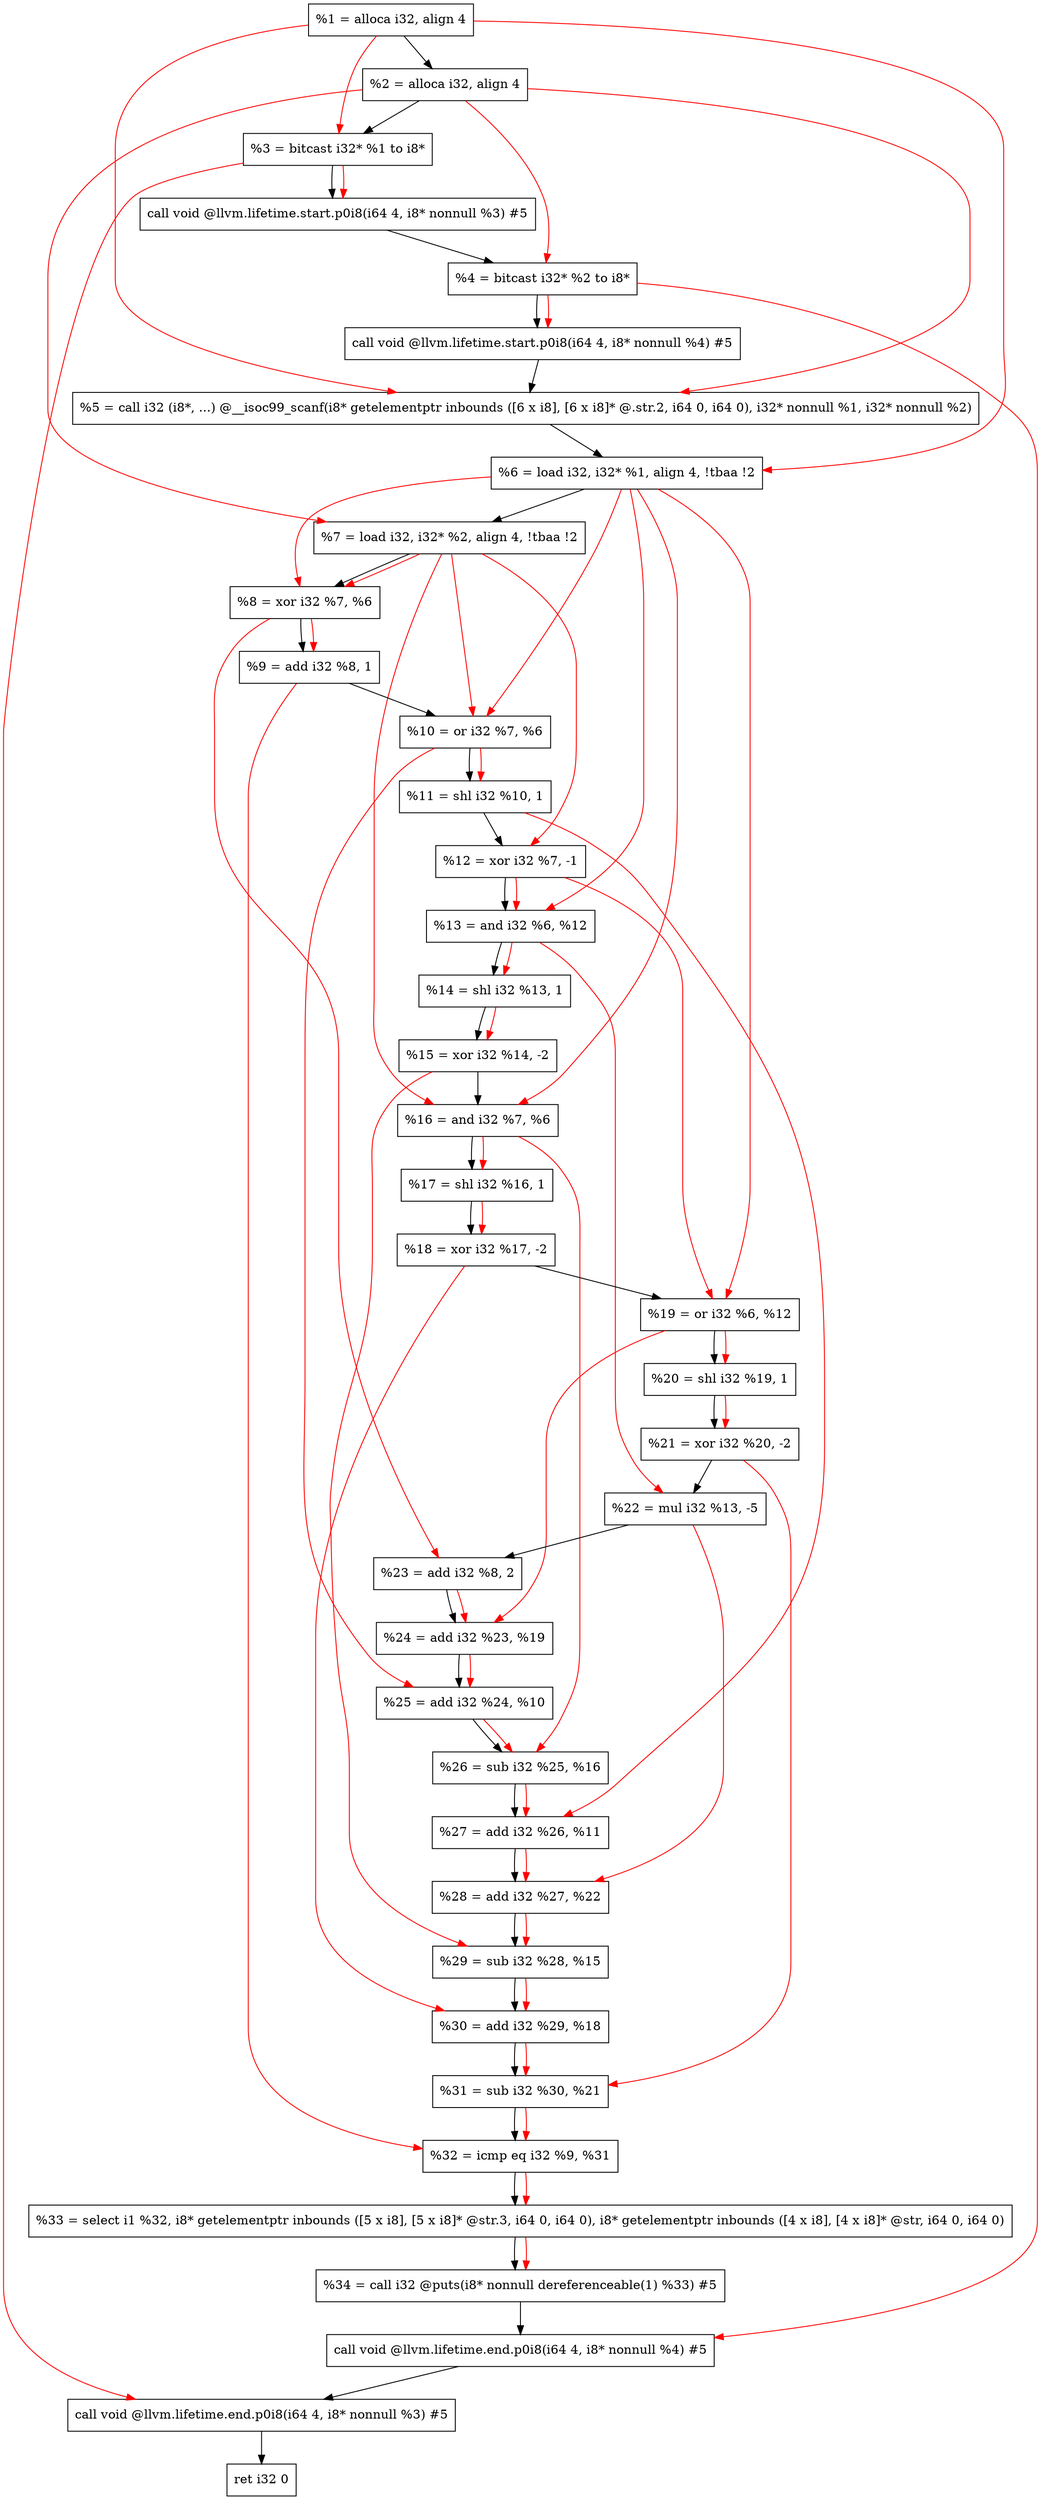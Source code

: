 digraph "DFG for'main' function" {
	Node0x1154dc8[shape=record, label="  %1 = alloca i32, align 4"];
	Node0x1154e48[shape=record, label="  %2 = alloca i32, align 4"];
	Node0x1154ed8[shape=record, label="  %3 = bitcast i32* %1 to i8*"];
	Node0x1155338[shape=record, label="  call void @llvm.lifetime.start.p0i8(i64 4, i8* nonnull %3) #5"];
	Node0x1155418[shape=record, label="  %4 = bitcast i32* %2 to i8*"];
	Node0x1155538[shape=record, label="  call void @llvm.lifetime.start.p0i8(i64 4, i8* nonnull %4) #5"];
	Node0x1155770[shape=record, label="  %5 = call i32 (i8*, ...) @__isoc99_scanf(i8* getelementptr inbounds ([6 x i8], [6 x i8]* @.str.2, i64 0, i64 0), i32* nonnull %1, i32* nonnull %2)"];
	Node0x1155828[shape=record, label="  %6 = load i32, i32* %1, align 4, !tbaa !2"];
	Node0x1156798[shape=record, label="  %7 = load i32, i32* %2, align 4, !tbaa !2"];
	Node0x1156e20[shape=record, label="  %8 = xor i32 %7, %6"];
	Node0x1156e90[shape=record, label="  %9 = add i32 %8, 1"];
	Node0x1156f00[shape=record, label="  %10 = or i32 %7, %6"];
	Node0x1156f70[shape=record, label="  %11 = shl i32 %10, 1"];
	Node0x1156fe0[shape=record, label="  %12 = xor i32 %7, -1"];
	Node0x1157050[shape=record, label="  %13 = and i32 %6, %12"];
	Node0x11570c0[shape=record, label="  %14 = shl i32 %13, 1"];
	Node0x1157130[shape=record, label="  %15 = xor i32 %14, -2"];
	Node0x11571a0[shape=record, label="  %16 = and i32 %7, %6"];
	Node0x1157210[shape=record, label="  %17 = shl i32 %16, 1"];
	Node0x1157280[shape=record, label="  %18 = xor i32 %17, -2"];
	Node0x11572f0[shape=record, label="  %19 = or i32 %6, %12"];
	Node0x1157360[shape=record, label="  %20 = shl i32 %19, 1"];
	Node0x11573d0[shape=record, label="  %21 = xor i32 %20, -2"];
	Node0x1157440[shape=record, label="  %22 = mul i32 %13, -5"];
	Node0x11574b0[shape=record, label="  %23 = add i32 %8, 2"];
	Node0x1157520[shape=record, label="  %24 = add i32 %23, %19"];
	Node0x1157590[shape=record, label="  %25 = add i32 %24, %10"];
	Node0x1157600[shape=record, label="  %26 = sub i32 %25, %16"];
	Node0x1157670[shape=record, label="  %27 = add i32 %26, %11"];
	Node0x11576e0[shape=record, label="  %28 = add i32 %27, %22"];
	Node0x1157750[shape=record, label="  %29 = sub i32 %28, %15"];
	Node0x11577c0[shape=record, label="  %30 = add i32 %29, %18"];
	Node0x1157830[shape=record, label="  %31 = sub i32 %30, %21"];
	Node0x11578a0[shape=record, label="  %32 = icmp eq i32 %9, %31"];
	Node0x10f59d8[shape=record, label="  %33 = select i1 %32, i8* getelementptr inbounds ([5 x i8], [5 x i8]* @str.3, i64 0, i64 0), i8* getelementptr inbounds ([4 x i8], [4 x i8]* @str, i64 0, i64 0)"];
	Node0x1157b40[shape=record, label="  %34 = call i32 @puts(i8* nonnull dereferenceable(1) %33) #5"];
	Node0x1157d98[shape=record, label="  call void @llvm.lifetime.end.p0i8(i64 4, i8* nonnull %4) #5"];
	Node0x1157ef8[shape=record, label="  call void @llvm.lifetime.end.p0i8(i64 4, i8* nonnull %3) #5"];
	Node0x1157fb8[shape=record, label="  ret i32 0"];
	Node0x1154dc8 -> Node0x1154e48;
	Node0x1154e48 -> Node0x1154ed8;
	Node0x1154ed8 -> Node0x1155338;
	Node0x1155338 -> Node0x1155418;
	Node0x1155418 -> Node0x1155538;
	Node0x1155538 -> Node0x1155770;
	Node0x1155770 -> Node0x1155828;
	Node0x1155828 -> Node0x1156798;
	Node0x1156798 -> Node0x1156e20;
	Node0x1156e20 -> Node0x1156e90;
	Node0x1156e90 -> Node0x1156f00;
	Node0x1156f00 -> Node0x1156f70;
	Node0x1156f70 -> Node0x1156fe0;
	Node0x1156fe0 -> Node0x1157050;
	Node0x1157050 -> Node0x11570c0;
	Node0x11570c0 -> Node0x1157130;
	Node0x1157130 -> Node0x11571a0;
	Node0x11571a0 -> Node0x1157210;
	Node0x1157210 -> Node0x1157280;
	Node0x1157280 -> Node0x11572f0;
	Node0x11572f0 -> Node0x1157360;
	Node0x1157360 -> Node0x11573d0;
	Node0x11573d0 -> Node0x1157440;
	Node0x1157440 -> Node0x11574b0;
	Node0x11574b0 -> Node0x1157520;
	Node0x1157520 -> Node0x1157590;
	Node0x1157590 -> Node0x1157600;
	Node0x1157600 -> Node0x1157670;
	Node0x1157670 -> Node0x11576e0;
	Node0x11576e0 -> Node0x1157750;
	Node0x1157750 -> Node0x11577c0;
	Node0x11577c0 -> Node0x1157830;
	Node0x1157830 -> Node0x11578a0;
	Node0x11578a0 -> Node0x10f59d8;
	Node0x10f59d8 -> Node0x1157b40;
	Node0x1157b40 -> Node0x1157d98;
	Node0x1157d98 -> Node0x1157ef8;
	Node0x1157ef8 -> Node0x1157fb8;
edge [color=red]
	Node0x1154dc8 -> Node0x1154ed8;
	Node0x1154ed8 -> Node0x1155338;
	Node0x1154e48 -> Node0x1155418;
	Node0x1155418 -> Node0x1155538;
	Node0x1154dc8 -> Node0x1155770;
	Node0x1154e48 -> Node0x1155770;
	Node0x1154dc8 -> Node0x1155828;
	Node0x1154e48 -> Node0x1156798;
	Node0x1156798 -> Node0x1156e20;
	Node0x1155828 -> Node0x1156e20;
	Node0x1156e20 -> Node0x1156e90;
	Node0x1156798 -> Node0x1156f00;
	Node0x1155828 -> Node0x1156f00;
	Node0x1156f00 -> Node0x1156f70;
	Node0x1156798 -> Node0x1156fe0;
	Node0x1155828 -> Node0x1157050;
	Node0x1156fe0 -> Node0x1157050;
	Node0x1157050 -> Node0x11570c0;
	Node0x11570c0 -> Node0x1157130;
	Node0x1156798 -> Node0x11571a0;
	Node0x1155828 -> Node0x11571a0;
	Node0x11571a0 -> Node0x1157210;
	Node0x1157210 -> Node0x1157280;
	Node0x1155828 -> Node0x11572f0;
	Node0x1156fe0 -> Node0x11572f0;
	Node0x11572f0 -> Node0x1157360;
	Node0x1157360 -> Node0x11573d0;
	Node0x1157050 -> Node0x1157440;
	Node0x1156e20 -> Node0x11574b0;
	Node0x11574b0 -> Node0x1157520;
	Node0x11572f0 -> Node0x1157520;
	Node0x1157520 -> Node0x1157590;
	Node0x1156f00 -> Node0x1157590;
	Node0x1157590 -> Node0x1157600;
	Node0x11571a0 -> Node0x1157600;
	Node0x1157600 -> Node0x1157670;
	Node0x1156f70 -> Node0x1157670;
	Node0x1157670 -> Node0x11576e0;
	Node0x1157440 -> Node0x11576e0;
	Node0x11576e0 -> Node0x1157750;
	Node0x1157130 -> Node0x1157750;
	Node0x1157750 -> Node0x11577c0;
	Node0x1157280 -> Node0x11577c0;
	Node0x11577c0 -> Node0x1157830;
	Node0x11573d0 -> Node0x1157830;
	Node0x1156e90 -> Node0x11578a0;
	Node0x1157830 -> Node0x11578a0;
	Node0x11578a0 -> Node0x10f59d8;
	Node0x10f59d8 -> Node0x1157b40;
	Node0x1155418 -> Node0x1157d98;
	Node0x1154ed8 -> Node0x1157ef8;
}

